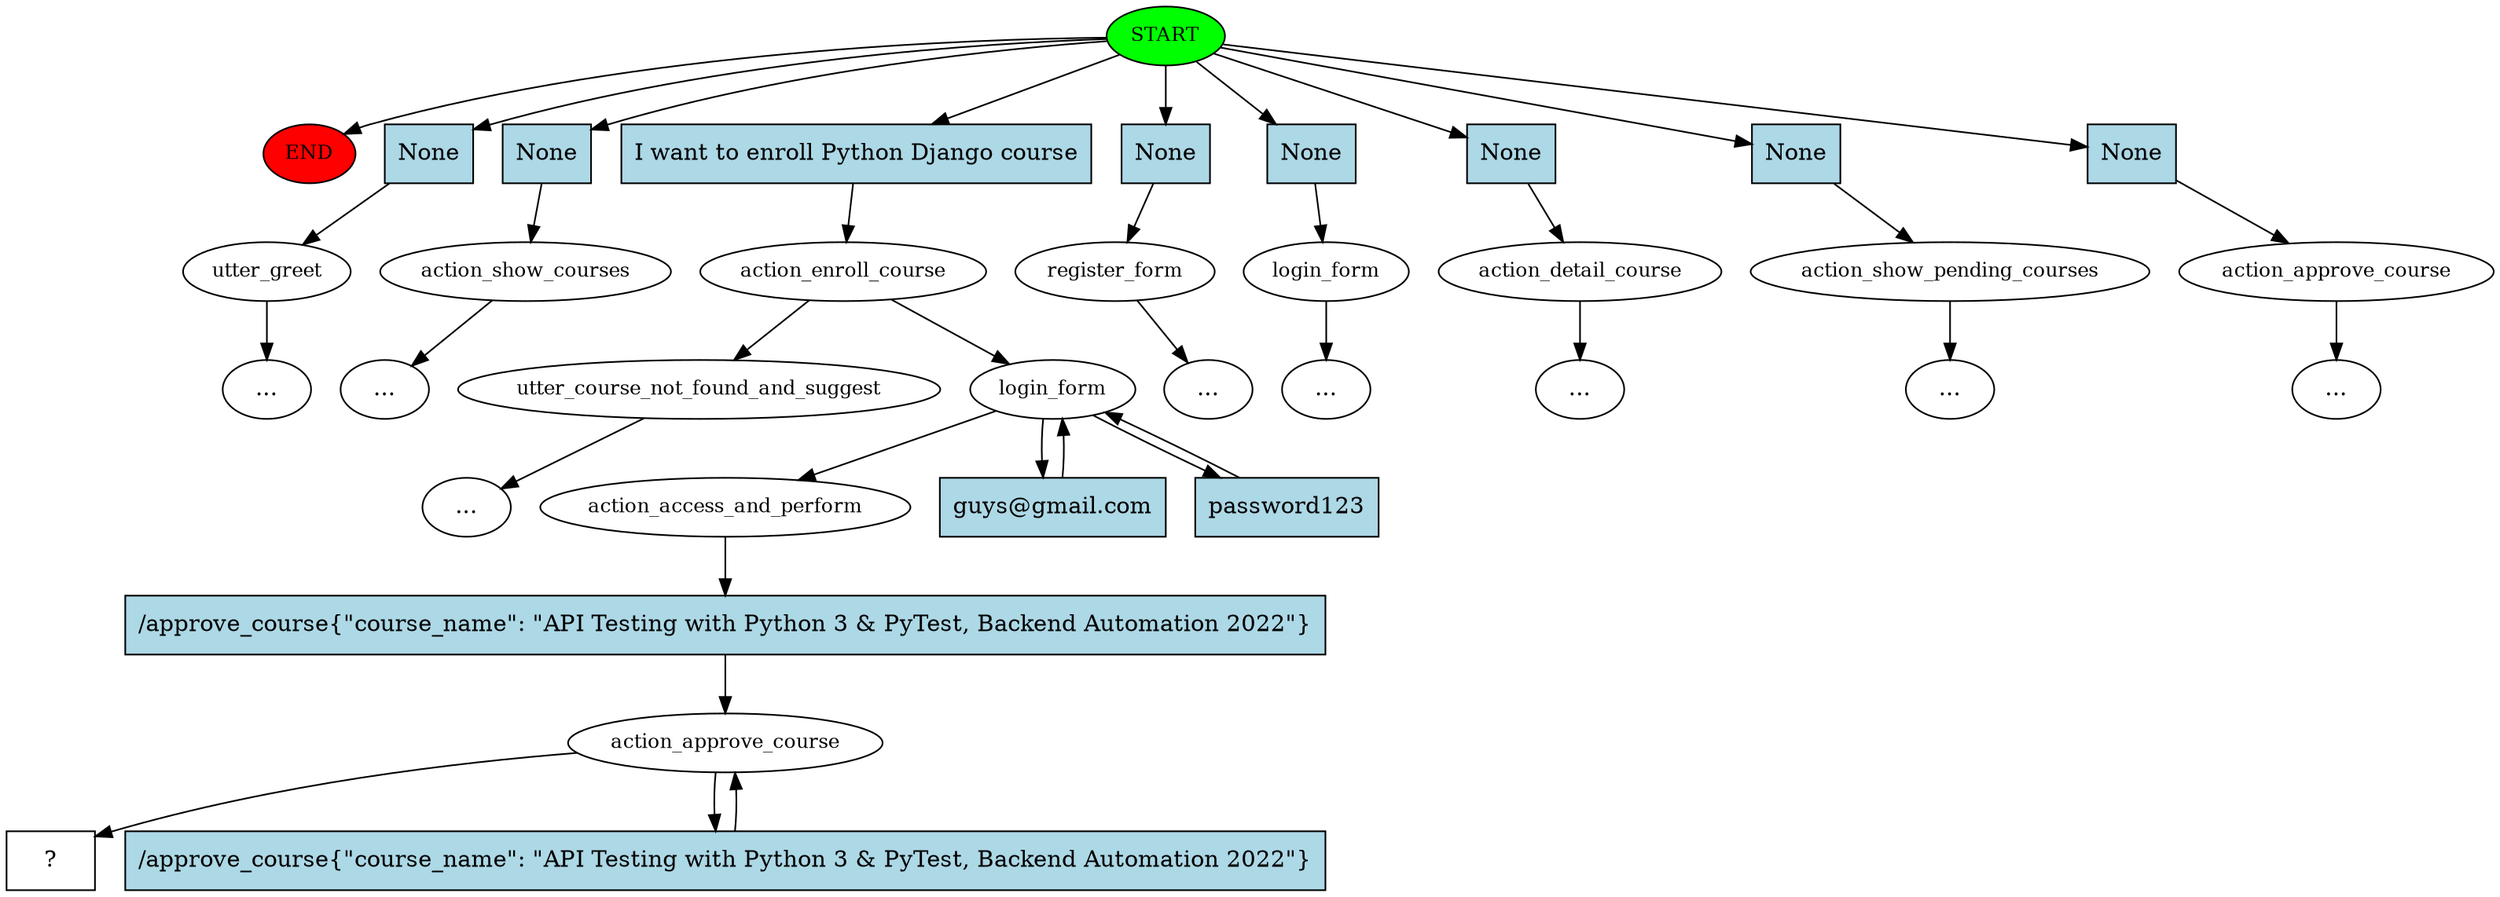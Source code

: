 digraph  {
0 [class="start active", fillcolor=green, fontsize=12, label=START, style=filled];
"-1" [class=end, fillcolor=red, fontsize=12, label=END, style=filled];
1 [class="", fontsize=12, label=utter_greet];
2 [class="", fontsize=12, label=action_show_courses];
"-4" [class=ellipsis, label="..."];
5 [class=active, fontsize=12, label=action_enroll_course];
6 [class="", fontsize=12, label=utter_course_not_found_and_suggest];
"-8" [class=ellipsis, label="..."];
10 [class="", fontsize=12, label=register_form];
"-10" [class=ellipsis, label="..."];
14 [class="", fontsize=12, label=login_form];
"-17" [class=ellipsis, label="..."];
20 [class="", fontsize=12, label=action_detail_course];
"-20" [class=ellipsis, label="..."];
36 [class="", fontsize=12, label=action_show_pending_courses];
"-36" [class=ellipsis, label="..."];
38 [class="", fontsize=12, label=action_approve_course];
"-41" [class=ellipsis, label="..."];
"-44" [class=ellipsis, label="..."];
46 [class=active, fontsize=12, label=login_form];
49 [class=active, fontsize=12, label=action_access_and_perform];
50 [class=active, fontsize=12, label=action_approve_course];
52 [class="intent dashed active", label="  ?  ", shape=rect];
53 [class=intent, fillcolor=lightblue, label=None, shape=rect, style=filled];
54 [class=intent, fillcolor=lightblue, label=None, shape=rect, style=filled];
55 [class="intent active", fillcolor=lightblue, label="I want to enroll Python Django course", shape=rect, style=filled];
56 [class=intent, fillcolor=lightblue, label=None, shape=rect, style=filled];
57 [class=intent, fillcolor=lightblue, label=None, shape=rect, style=filled];
58 [class=intent, fillcolor=lightblue, label=None, shape=rect, style=filled];
59 [class=intent, fillcolor=lightblue, label=None, shape=rect, style=filled];
60 [class=intent, fillcolor=lightblue, label=None, shape=rect, style=filled];
61 [class="intent active", fillcolor=lightblue, label="guys@gmail.com", shape=rect, style=filled];
62 [class="intent active", fillcolor=lightblue, label=password123, shape=rect, style=filled];
63 [class="intent active", fillcolor=lightblue, label="/approve_course{\"course_name\": \"API Testing with Python 3 & PyTest, Backend Automation 2022\"}", shape=rect, style=filled];
64 [class="intent active", fillcolor=lightblue, label="/approve_course{\"course_name\": \"API Testing with Python 3 & PyTest, Backend Automation 2022\"}", shape=rect, style=filled];
0 -> "-1"  [class="", key=NONE, label=""];
0 -> 53  [class="", key=0];
0 -> 54  [class="", key=0];
0 -> 55  [class=active, key=0];
0 -> 56  [class="", key=0];
0 -> 57  [class="", key=0];
0 -> 58  [class="", key=0];
0 -> 59  [class="", key=0];
0 -> 60  [class="", key=0];
1 -> "-44"  [class="", key=NONE, label=""];
2 -> "-4"  [class="", key=NONE, label=""];
5 -> 6  [class="", key=NONE, label=""];
5 -> 46  [class=active, key=NONE, label=""];
6 -> "-8"  [class="", key=NONE, label=""];
10 -> "-10"  [class="", key=NONE, label=""];
14 -> "-17"  [class="", key=NONE, label=""];
20 -> "-20"  [class="", key=NONE, label=""];
36 -> "-36"  [class="", key=NONE, label=""];
38 -> "-41"  [class="", key=NONE, label=""];
46 -> 49  [class=active, key=NONE, label=""];
46 -> 61  [class=active, key=0];
46 -> 62  [class=active, key=0];
49 -> 63  [class=active, key=0];
50 -> 52  [class=active, key=NONE, label=""];
50 -> 64  [class=active, key=0];
53 -> 1  [class="", key=0];
54 -> 2  [class="", key=0];
55 -> 5  [class=active, key=0];
56 -> 10  [class="", key=0];
57 -> 14  [class="", key=0];
58 -> 20  [class="", key=0];
59 -> 36  [class="", key=0];
60 -> 38  [class="", key=0];
61 -> 46  [class=active, key=0];
62 -> 46  [class=active, key=0];
63 -> 50  [class=active, key=0];
64 -> 50  [class=active, key=0];
}
